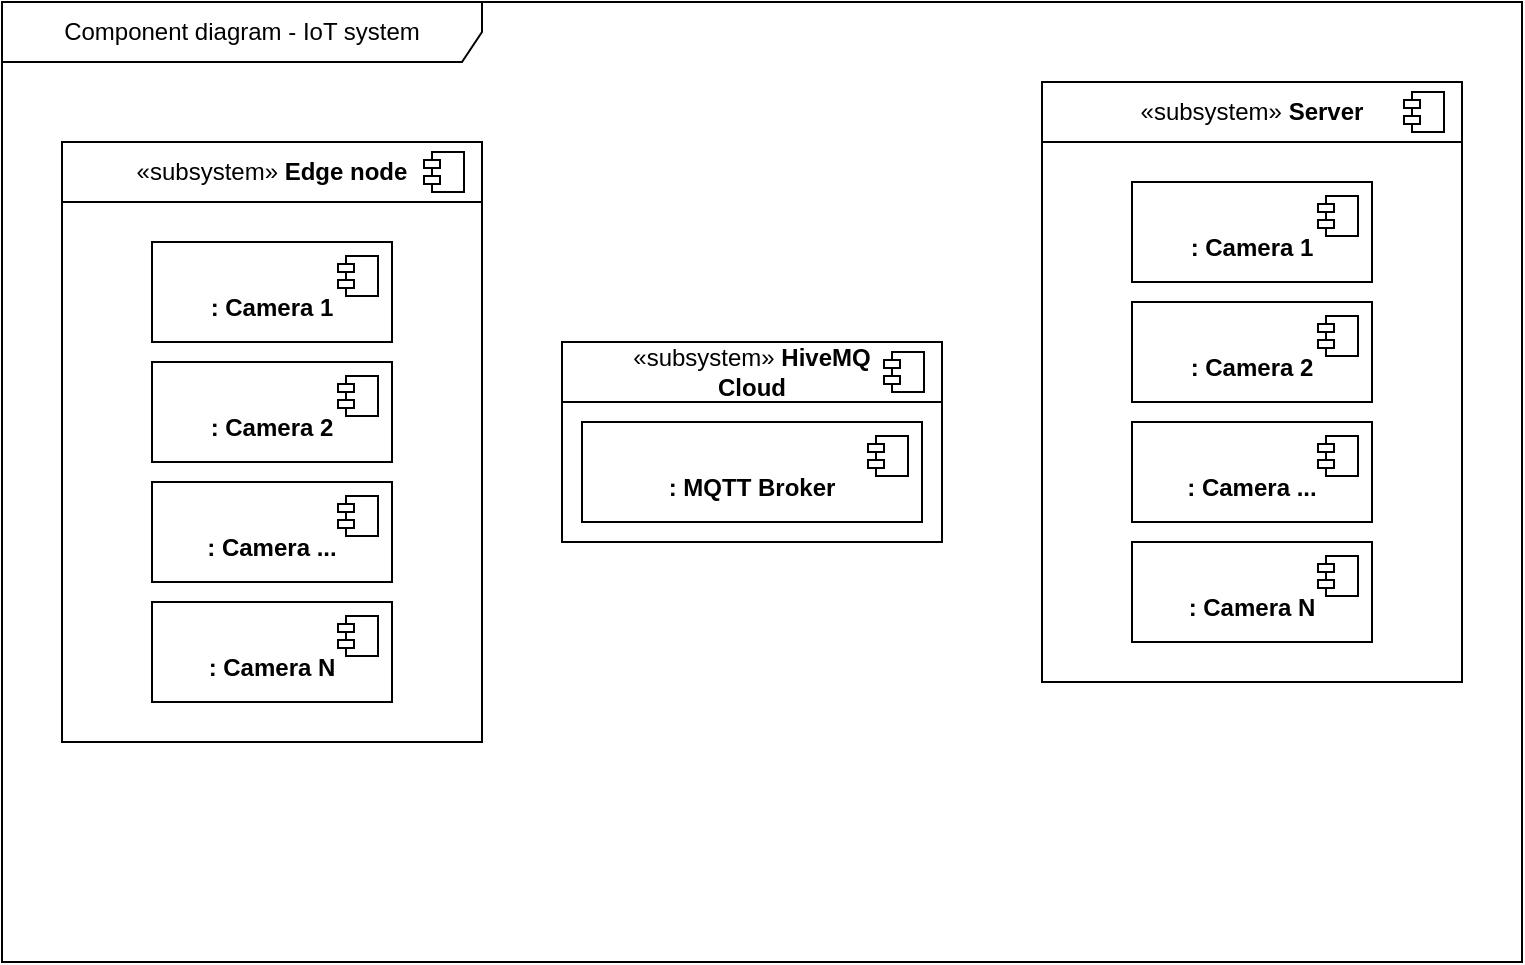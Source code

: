 <mxfile version="26.0.14">
  <diagram name="Page-1" id="b5b7bab2-c9e2-2cf4-8b2a-24fd1a2a6d21">
    <mxGraphModel dx="1083" dy="548" grid="1" gridSize="10" guides="1" tooltips="1" connect="1" arrows="1" fold="1" page="1" pageScale="1" pageWidth="827" pageHeight="1169" background="none" math="0" shadow="0">
      <root>
        <mxCell id="0" />
        <mxCell id="1" parent="0" />
        <mxCell id="qgA-m_F3gZTn61-g0aTW-1" value="Component diagram - IoT system" style="shape=umlFrame;whiteSpace=wrap;html=1;pointerEvents=0;width=240;height=30;" vertex="1" parent="1">
          <mxGeometry x="40" y="40" width="760" height="480" as="geometry" />
        </mxCell>
        <mxCell id="qgA-m_F3gZTn61-g0aTW-19" value="&lt;div&gt;&lt;span style=&quot;font-weight: normal;&quot;&gt;«subsystem»&lt;/span&gt; &lt;b&gt;Edge node &lt;br&gt;&lt;/b&gt;&lt;/div&gt;" style="swimlane;whiteSpace=wrap;html=1;startSize=30;" vertex="1" parent="1">
          <mxGeometry x="70" y="110" width="210" height="300" as="geometry" />
        </mxCell>
        <mxCell id="qgA-m_F3gZTn61-g0aTW-15" value="" style="shape=module;jettyWidth=8;jettyHeight=4;" vertex="1" parent="qgA-m_F3gZTn61-g0aTW-19">
          <mxGeometry x="1" width="20" height="20" relative="1" as="geometry">
            <mxPoint x="-29" y="5" as="offset" />
          </mxGeometry>
        </mxCell>
        <mxCell id="qgA-m_F3gZTn61-g0aTW-21" value="&lt;br&gt;&lt;b&gt;: Camera 1&lt;/b&gt;" style="html=1;dropTarget=0;whiteSpace=wrap;" vertex="1" parent="qgA-m_F3gZTn61-g0aTW-19">
          <mxGeometry x="45" y="50" width="120" height="50" as="geometry" />
        </mxCell>
        <mxCell id="qgA-m_F3gZTn61-g0aTW-22" value="" style="shape=module;jettyWidth=8;jettyHeight=4;" vertex="1" parent="qgA-m_F3gZTn61-g0aTW-21">
          <mxGeometry x="1" width="20" height="20" relative="1" as="geometry">
            <mxPoint x="-27" y="7" as="offset" />
          </mxGeometry>
        </mxCell>
        <mxCell id="qgA-m_F3gZTn61-g0aTW-23" value="&lt;br&gt;&lt;b&gt;: Camera 2&lt;/b&gt;" style="html=1;dropTarget=0;whiteSpace=wrap;" vertex="1" parent="qgA-m_F3gZTn61-g0aTW-19">
          <mxGeometry x="45" y="110" width="120" height="50" as="geometry" />
        </mxCell>
        <mxCell id="qgA-m_F3gZTn61-g0aTW-24" value="" style="shape=module;jettyWidth=8;jettyHeight=4;" vertex="1" parent="qgA-m_F3gZTn61-g0aTW-23">
          <mxGeometry x="1" width="20" height="20" relative="1" as="geometry">
            <mxPoint x="-27" y="7" as="offset" />
          </mxGeometry>
        </mxCell>
        <mxCell id="qgA-m_F3gZTn61-g0aTW-25" value="&lt;br&gt;&lt;b&gt;: Camera N&lt;/b&gt;" style="html=1;dropTarget=0;whiteSpace=wrap;" vertex="1" parent="qgA-m_F3gZTn61-g0aTW-19">
          <mxGeometry x="45" y="230" width="120" height="50" as="geometry" />
        </mxCell>
        <mxCell id="qgA-m_F3gZTn61-g0aTW-26" value="" style="shape=module;jettyWidth=8;jettyHeight=4;" vertex="1" parent="qgA-m_F3gZTn61-g0aTW-25">
          <mxGeometry x="1" width="20" height="20" relative="1" as="geometry">
            <mxPoint x="-27" y="7" as="offset" />
          </mxGeometry>
        </mxCell>
        <mxCell id="qgA-m_F3gZTn61-g0aTW-27" value="&lt;br&gt;&lt;b&gt;: Camera ...&lt;/b&gt;" style="html=1;dropTarget=0;whiteSpace=wrap;" vertex="1" parent="qgA-m_F3gZTn61-g0aTW-19">
          <mxGeometry x="45" y="170" width="120" height="50" as="geometry" />
        </mxCell>
        <mxCell id="qgA-m_F3gZTn61-g0aTW-28" value="" style="shape=module;jettyWidth=8;jettyHeight=4;" vertex="1" parent="qgA-m_F3gZTn61-g0aTW-27">
          <mxGeometry x="1" width="20" height="20" relative="1" as="geometry">
            <mxPoint x="-27" y="7" as="offset" />
          </mxGeometry>
        </mxCell>
        <mxCell id="qgA-m_F3gZTn61-g0aTW-39" value="&lt;div&gt;&lt;span style=&quot;font-weight: normal;&quot;&gt;«subsystem»&lt;/span&gt;&lt;b&gt; HiveMQ&lt;/b&gt;&lt;/div&gt;&lt;div&gt;&lt;b&gt;Cloud &lt;br&gt;&lt;/b&gt;&lt;/div&gt;" style="swimlane;whiteSpace=wrap;html=1;startSize=30;" vertex="1" parent="1">
          <mxGeometry x="320" y="210" width="190" height="100" as="geometry" />
        </mxCell>
        <mxCell id="qgA-m_F3gZTn61-g0aTW-40" value="" style="shape=module;jettyWidth=8;jettyHeight=4;" vertex="1" parent="qgA-m_F3gZTn61-g0aTW-39">
          <mxGeometry x="1" width="20" height="20" relative="1" as="geometry">
            <mxPoint x="-29" y="5" as="offset" />
          </mxGeometry>
        </mxCell>
        <mxCell id="qgA-m_F3gZTn61-g0aTW-41" value="&lt;br&gt;&lt;b&gt;: MQTT Broker&lt;/b&gt;" style="html=1;dropTarget=0;whiteSpace=wrap;" vertex="1" parent="qgA-m_F3gZTn61-g0aTW-39">
          <mxGeometry x="10" y="40" width="170" height="50" as="geometry" />
        </mxCell>
        <mxCell id="qgA-m_F3gZTn61-g0aTW-42" value="" style="shape=module;jettyWidth=8;jettyHeight=4;" vertex="1" parent="qgA-m_F3gZTn61-g0aTW-41">
          <mxGeometry x="1" width="20" height="20" relative="1" as="geometry">
            <mxPoint x="-27" y="7" as="offset" />
          </mxGeometry>
        </mxCell>
        <mxCell id="qgA-m_F3gZTn61-g0aTW-53" value="&lt;div&gt;&lt;span style=&quot;font-weight: normal;&quot;&gt;«subsystem»&lt;/span&gt; &lt;b&gt;Server &lt;br&gt;&lt;/b&gt;&lt;/div&gt;" style="swimlane;whiteSpace=wrap;html=1;startSize=30;" vertex="1" parent="1">
          <mxGeometry x="560" y="80" width="210" height="300" as="geometry" />
        </mxCell>
        <mxCell id="qgA-m_F3gZTn61-g0aTW-54" value="" style="shape=module;jettyWidth=8;jettyHeight=4;" vertex="1" parent="qgA-m_F3gZTn61-g0aTW-53">
          <mxGeometry x="1" width="20" height="20" relative="1" as="geometry">
            <mxPoint x="-29" y="5" as="offset" />
          </mxGeometry>
        </mxCell>
        <mxCell id="qgA-m_F3gZTn61-g0aTW-55" value="&lt;br&gt;&lt;b&gt;: Camera 1&lt;/b&gt;" style="html=1;dropTarget=0;whiteSpace=wrap;" vertex="1" parent="qgA-m_F3gZTn61-g0aTW-53">
          <mxGeometry x="45" y="50" width="120" height="50" as="geometry" />
        </mxCell>
        <mxCell id="qgA-m_F3gZTn61-g0aTW-56" value="" style="shape=module;jettyWidth=8;jettyHeight=4;" vertex="1" parent="qgA-m_F3gZTn61-g0aTW-55">
          <mxGeometry x="1" width="20" height="20" relative="1" as="geometry">
            <mxPoint x="-27" y="7" as="offset" />
          </mxGeometry>
        </mxCell>
        <mxCell id="qgA-m_F3gZTn61-g0aTW-57" value="&lt;br&gt;&lt;b&gt;: Camera 2&lt;/b&gt;" style="html=1;dropTarget=0;whiteSpace=wrap;" vertex="1" parent="qgA-m_F3gZTn61-g0aTW-53">
          <mxGeometry x="45" y="110" width="120" height="50" as="geometry" />
        </mxCell>
        <mxCell id="qgA-m_F3gZTn61-g0aTW-58" value="" style="shape=module;jettyWidth=8;jettyHeight=4;" vertex="1" parent="qgA-m_F3gZTn61-g0aTW-57">
          <mxGeometry x="1" width="20" height="20" relative="1" as="geometry">
            <mxPoint x="-27" y="7" as="offset" />
          </mxGeometry>
        </mxCell>
        <mxCell id="qgA-m_F3gZTn61-g0aTW-59" value="&lt;br&gt;&lt;b&gt;: Camera N&lt;/b&gt;" style="html=1;dropTarget=0;whiteSpace=wrap;" vertex="1" parent="qgA-m_F3gZTn61-g0aTW-53">
          <mxGeometry x="45" y="230" width="120" height="50" as="geometry" />
        </mxCell>
        <mxCell id="qgA-m_F3gZTn61-g0aTW-60" value="" style="shape=module;jettyWidth=8;jettyHeight=4;" vertex="1" parent="qgA-m_F3gZTn61-g0aTW-59">
          <mxGeometry x="1" width="20" height="20" relative="1" as="geometry">
            <mxPoint x="-27" y="7" as="offset" />
          </mxGeometry>
        </mxCell>
        <mxCell id="qgA-m_F3gZTn61-g0aTW-61" value="&lt;br&gt;&lt;b&gt;: Camera ...&lt;/b&gt;" style="html=1;dropTarget=0;whiteSpace=wrap;" vertex="1" parent="qgA-m_F3gZTn61-g0aTW-53">
          <mxGeometry x="45" y="170" width="120" height="50" as="geometry" />
        </mxCell>
        <mxCell id="qgA-m_F3gZTn61-g0aTW-62" value="" style="shape=module;jettyWidth=8;jettyHeight=4;" vertex="1" parent="qgA-m_F3gZTn61-g0aTW-61">
          <mxGeometry x="1" width="20" height="20" relative="1" as="geometry">
            <mxPoint x="-27" y="7" as="offset" />
          </mxGeometry>
        </mxCell>
      </root>
    </mxGraphModel>
  </diagram>
</mxfile>

